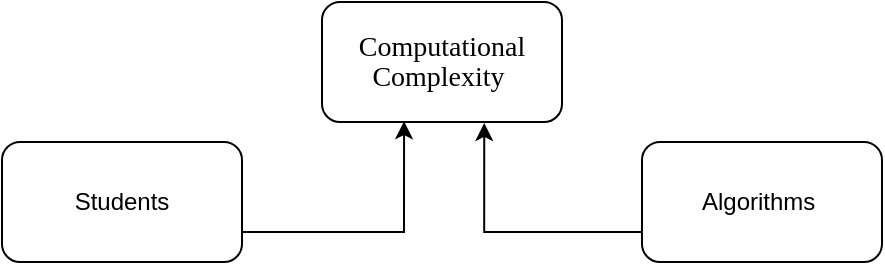 <mxfile version="14.7.2" type="github">
  <diagram id="Zj0VqfxcOf4tnuo1kFtc" name="Page-1">
    <mxGraphModel dx="1208" dy="406" grid="1" gridSize="10" guides="1" tooltips="1" connect="1" arrows="1" fold="1" page="1" pageScale="1" pageWidth="850" pageHeight="1100" math="0" shadow="0">
      <root>
        <mxCell id="0" />
        <mxCell id="1" parent="0" />
        <mxCell id="MIDnqqNurgsyz-szNdH_-1" value="&lt;span style=&quot;line-height: 107% ; font-family: &amp;#34;times new roman&amp;#34; , serif ; font-size: 14px&quot;&gt;Computational Complexity&amp;nbsp;&lt;/span&gt;" style="rounded=1;whiteSpace=wrap;html=1;" vertex="1" parent="1">
          <mxGeometry x="360" y="210" width="120" height="60" as="geometry" />
        </mxCell>
        <mxCell id="MIDnqqNurgsyz-szNdH_-6" style="edgeStyle=orthogonalEdgeStyle;rounded=0;orthogonalLoop=1;jettySize=auto;html=1;exitX=1;exitY=0.75;exitDx=0;exitDy=0;entryX=0.342;entryY=0.993;entryDx=0;entryDy=0;entryPerimeter=0;" edge="1" parent="1" source="MIDnqqNurgsyz-szNdH_-2" target="MIDnqqNurgsyz-szNdH_-1">
          <mxGeometry relative="1" as="geometry" />
        </mxCell>
        <mxCell id="MIDnqqNurgsyz-szNdH_-2" value="Students" style="rounded=1;whiteSpace=wrap;html=1;" vertex="1" parent="1">
          <mxGeometry x="200" y="280" width="120" height="60" as="geometry" />
        </mxCell>
        <mxCell id="MIDnqqNurgsyz-szNdH_-4" style="edgeStyle=orthogonalEdgeStyle;rounded=0;orthogonalLoop=1;jettySize=auto;html=1;exitX=0;exitY=0.75;exitDx=0;exitDy=0;entryX=0.676;entryY=1.008;entryDx=0;entryDy=0;entryPerimeter=0;" edge="1" parent="1" source="MIDnqqNurgsyz-szNdH_-3" target="MIDnqqNurgsyz-szNdH_-1">
          <mxGeometry relative="1" as="geometry" />
        </mxCell>
        <mxCell id="MIDnqqNurgsyz-szNdH_-3" value="Algorithms&amp;nbsp;" style="rounded=1;whiteSpace=wrap;html=1;" vertex="1" parent="1">
          <mxGeometry x="520" y="280" width="120" height="60" as="geometry" />
        </mxCell>
      </root>
    </mxGraphModel>
  </diagram>
</mxfile>
